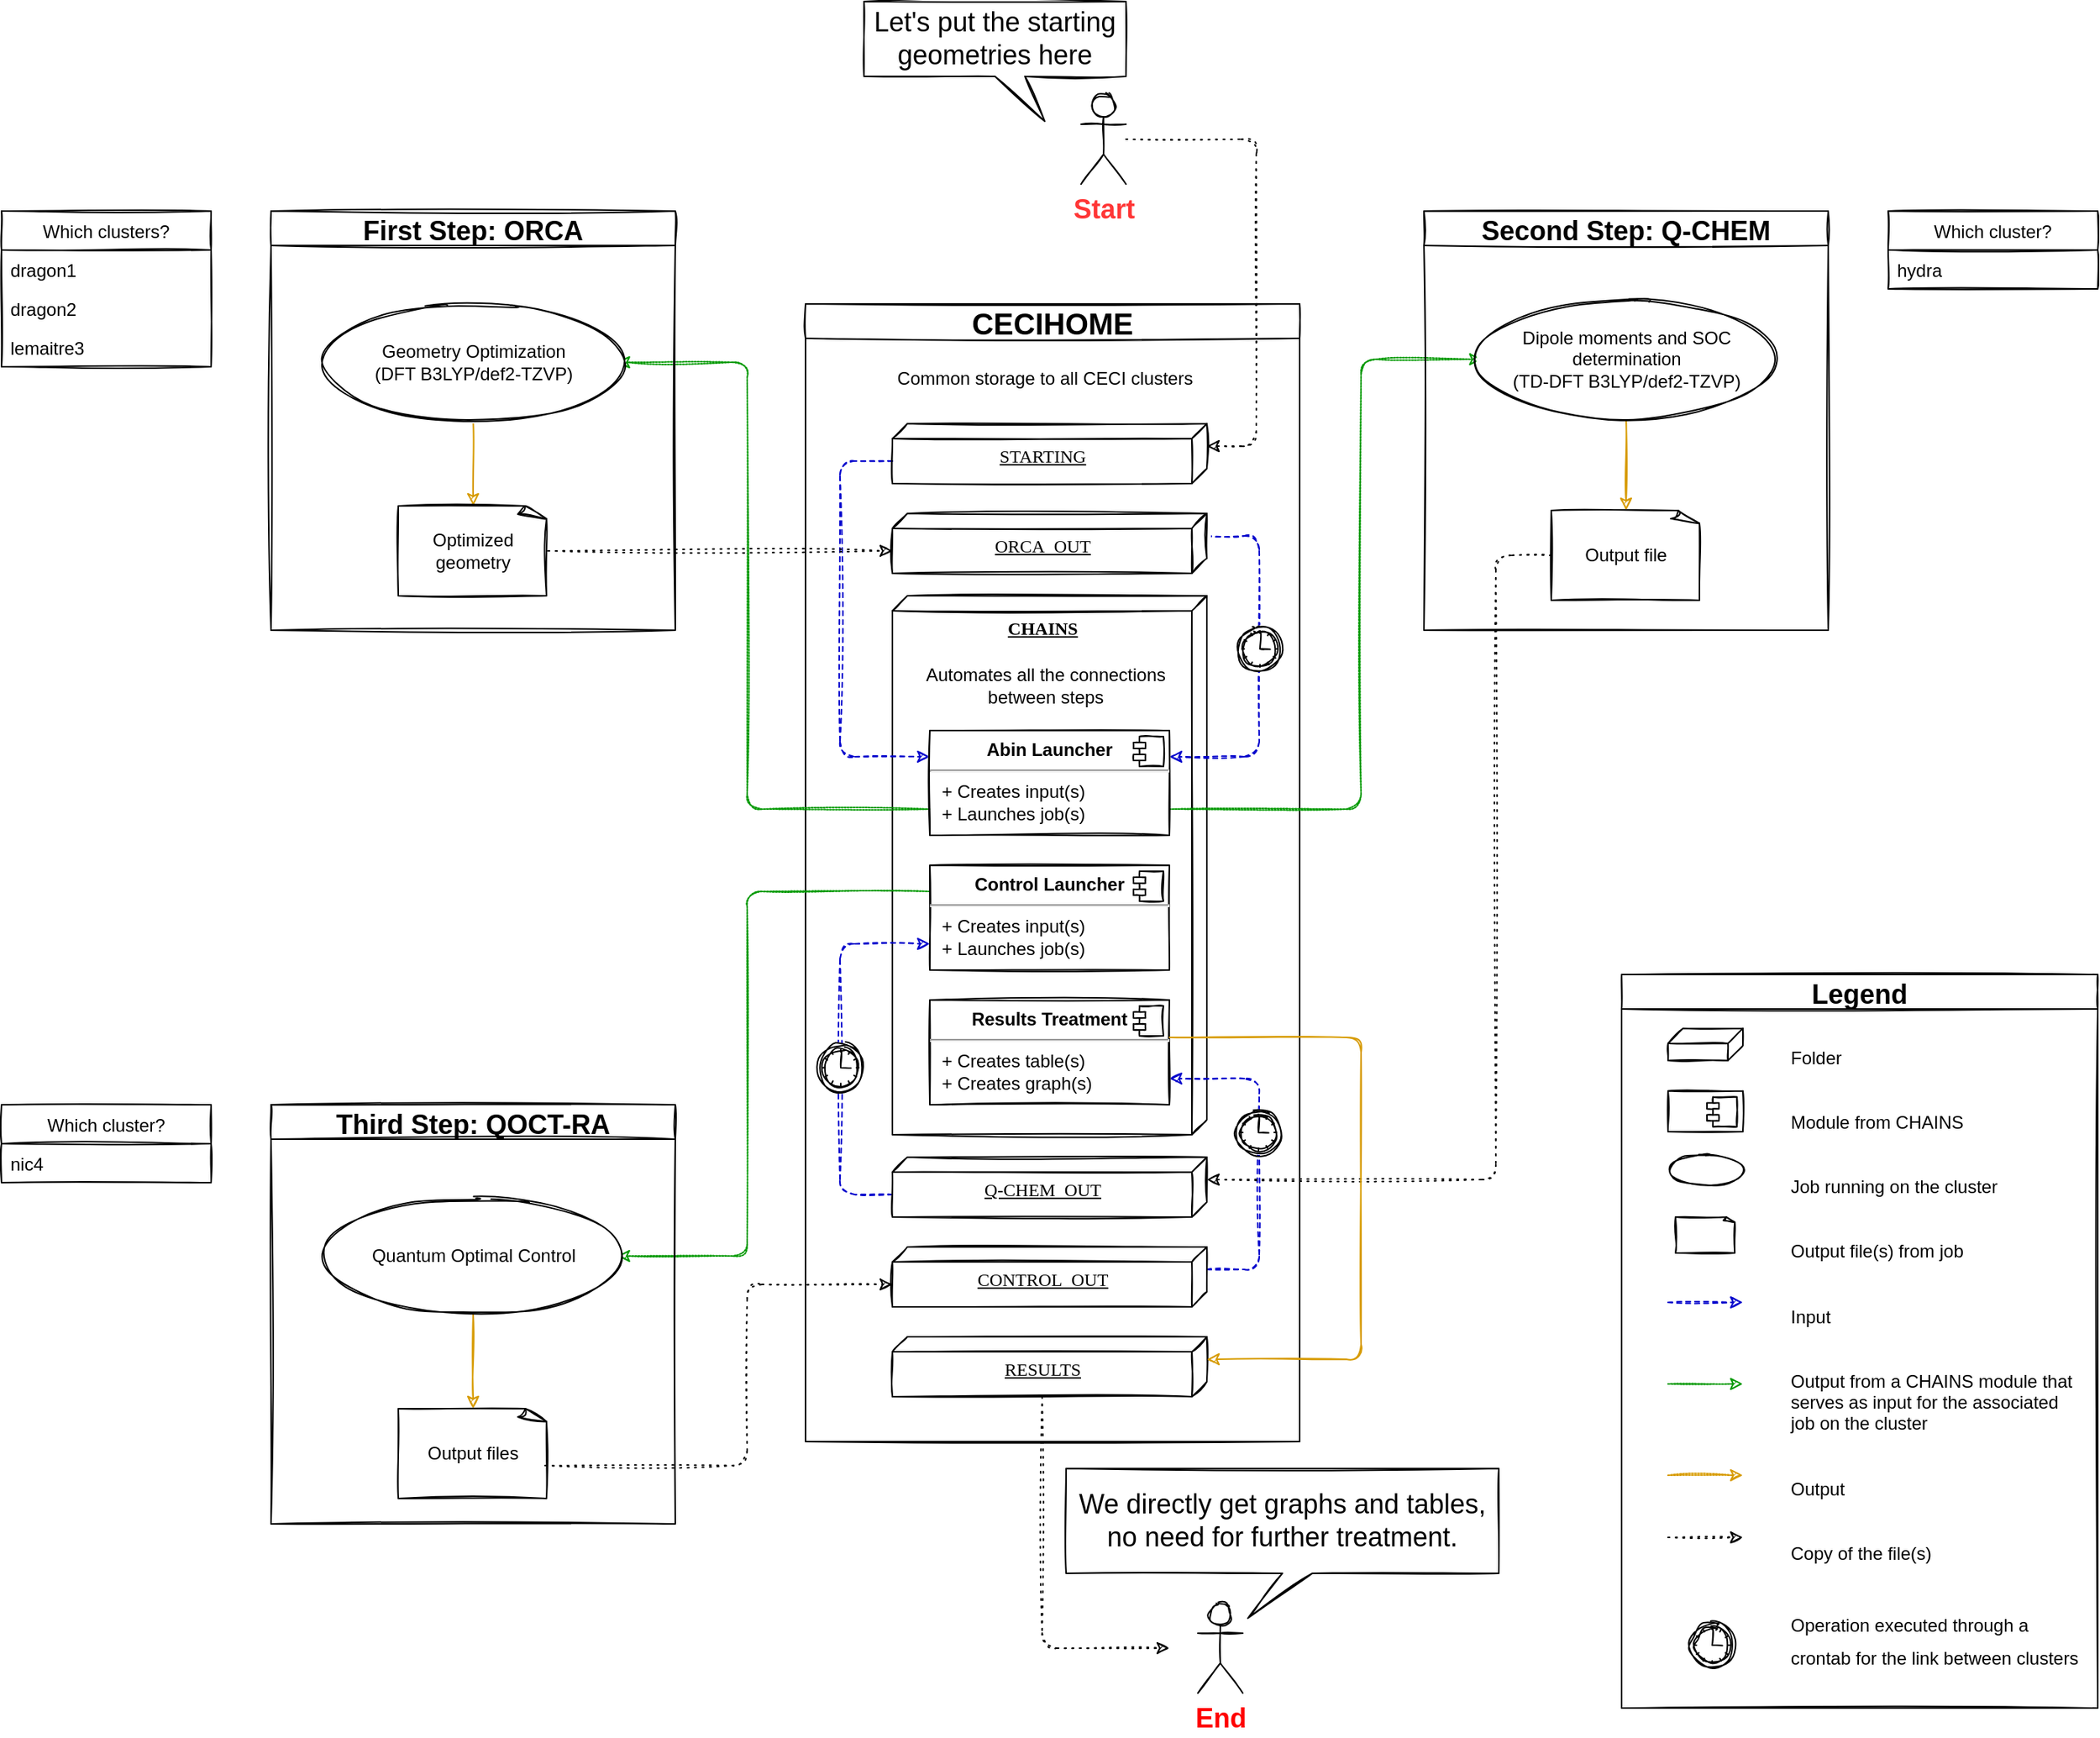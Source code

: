 <mxfile version="13.4.0" type="github">
  <diagram name="Page-1" id="5f0bae14-7c28-e335-631c-24af17079c00">
    <mxGraphModel dx="2062" dy="1275" grid="1" gridSize="10" guides="1" tooltips="1" connect="1" arrows="1" fold="1" page="1" pageScale="1" pageWidth="1500" pageHeight="1200" background="#ffffff" math="0" shadow="0">
      <root>
        <mxCell id="0" />
        <mxCell id="1" parent="0" />
        <mxCell id="rE8TUq6kTED-Fyb9pCzD-1" value="&lt;b&gt;CHAINS&lt;/b&gt;" style="verticalAlign=top;align=center;spacingTop=8;spacingLeft=2;spacingRight=12;shape=cube;size=10;direction=south;fontStyle=4;html=1;shadow=0;comic=0;labelBackgroundColor=none;strokeWidth=1;fontFamily=Verdana;fontSize=12;sketch=1;" parent="1" vertex="1">
          <mxGeometry x="637" y="417" width="210" height="360" as="geometry" />
        </mxCell>
        <mxCell id="rE8TUq6kTED-Fyb9pCzD-65" style="edgeStyle=orthogonalEdgeStyle;orthogonalLoop=1;jettySize=auto;html=1;exitX=0;exitY=0;exitDx=15;exitDy=0;exitPerimeter=0;entryX=1;entryY=0.25;entryDx=0;entryDy=0;fontSize=18;dashed=1;rounded=1;strokeColor=#0000CC;sketch=1;" parent="1" source="rE8TUq6kTED-Fyb9pCzD-4" target="rE8TUq6kTED-Fyb9pCzD-19" edge="1">
          <mxGeometry relative="1" as="geometry">
            <Array as="points">
              <mxPoint x="882" y="377" />
              <mxPoint x="882" y="525" />
            </Array>
          </mxGeometry>
        </mxCell>
        <mxCell id="rE8TUq6kTED-Fyb9pCzD-81" style="edgeStyle=orthogonalEdgeStyle;orthogonalLoop=1;jettySize=auto;html=1;exitX=0;exitY=0;exitDx=25;exitDy=210;exitPerimeter=0;entryX=0;entryY=0.75;entryDx=0;entryDy=0;fontSize=18;dashed=1;rounded=1;strokeColor=#0000CC;sketch=1;" parent="1" source="rE8TUq6kTED-Fyb9pCzD-5" target="rE8TUq6kTED-Fyb9pCzD-21" edge="1">
          <mxGeometry relative="1" as="geometry">
            <Array as="points">
              <mxPoint x="602" y="817" />
              <mxPoint x="602" y="650" />
            </Array>
          </mxGeometry>
        </mxCell>
        <mxCell id="rE8TUq6kTED-Fyb9pCzD-87" style="edgeStyle=orthogonalEdgeStyle;rounded=1;orthogonalLoop=1;jettySize=auto;html=1;exitX=0;exitY=0;exitDx=15;exitDy=0;exitPerimeter=0;entryX=1;entryY=0.75;entryDx=0;entryDy=0;fontSize=18;dashed=1;strokeColor=#0000CC;sketch=1;" parent="1" source="rE8TUq6kTED-Fyb9pCzD-6" target="rE8TUq6kTED-Fyb9pCzD-23" edge="1">
          <mxGeometry relative="1" as="geometry">
            <Array as="points">
              <mxPoint x="882" y="867" />
              <mxPoint x="882" y="740" />
            </Array>
          </mxGeometry>
        </mxCell>
        <mxCell id="LPeQ8OQHkjZ68hT7cEdK-16" value="CECIHOME" style="swimlane;fontSize=20;sketch=1;" vertex="1" parent="1">
          <mxGeometry x="579" y="222" width="330" height="760" as="geometry">
            <mxRectangle x="620" y="330" width="140" height="30" as="alternateBounds" />
          </mxGeometry>
        </mxCell>
        <mxCell id="rE8TUq6kTED-Fyb9pCzD-31" value="Common storage to all CECI clusters" style="text;html=1;strokeColor=none;fillColor=none;align=center;verticalAlign=middle;whiteSpace=wrap;sketch=1;" parent="LPeQ8OQHkjZ68hT7cEdK-16" vertex="1">
          <mxGeometry x="45" y="40" width="230" height="20" as="geometry" />
        </mxCell>
        <mxCell id="LPeQ8OQHkjZ68hT7cEdK-33" value="" style="shape=mxgraph.bpmn.shape;html=1;verticalLabelPosition=bottom;labelBackgroundColor=#ffffff;verticalAlign=top;align=center;perimeter=ellipsePerimeter;outlineConnect=0;outline=eventInt;symbol=timer;sketch=1;fillColor=#ffffff;fontSize=12;fontColor=#000000;" vertex="1" parent="LPeQ8OQHkjZ68hT7cEdK-16">
          <mxGeometry x="8" y="494.73" width="31" height="31" as="geometry" />
        </mxCell>
        <mxCell id="LPeQ8OQHkjZ68hT7cEdK-36" value="" style="shape=mxgraph.bpmn.shape;html=1;verticalLabelPosition=bottom;labelBackgroundColor=#ffffff;verticalAlign=top;align=center;perimeter=ellipsePerimeter;outlineConnect=0;outline=eventInt;symbol=timer;sketch=1;fillColor=#ffffff;fontSize=12;fontColor=#000000;" vertex="1" parent="LPeQ8OQHkjZ68hT7cEdK-16">
          <mxGeometry x="288" y="215" width="31" height="31" as="geometry" />
        </mxCell>
        <mxCell id="rE8TUq6kTED-Fyb9pCzD-62" style="edgeStyle=orthogonalEdgeStyle;rounded=1;orthogonalLoop=1;jettySize=auto;html=1;exitX=0;exitY=0;exitDx=25;exitDy=210;exitPerimeter=0;entryX=0;entryY=0.25;entryDx=0;entryDy=0;fontSize=18;dashed=1;strokeColor=#0000CC;sketch=1;" parent="1" source="rE8TUq6kTED-Fyb9pCzD-3" target="rE8TUq6kTED-Fyb9pCzD-19" edge="1">
          <mxGeometry relative="1" as="geometry">
            <Array as="points">
              <mxPoint x="602" y="327" />
              <mxPoint x="602" y="525" />
            </Array>
          </mxGeometry>
        </mxCell>
        <mxCell id="rE8TUq6kTED-Fyb9pCzD-3" value="STARTING" style="verticalAlign=top;align=center;spacingTop=8;spacingLeft=2;spacingRight=12;shape=cube;size=10;direction=south;fontStyle=4;html=1;shadow=0;comic=0;labelBackgroundColor=none;strokeWidth=1;fontFamily=Verdana;fontSize=12;sketch=1;" parent="1" vertex="1">
          <mxGeometry x="637" y="302" width="210" height="40" as="geometry" />
        </mxCell>
        <mxCell id="rE8TUq6kTED-Fyb9pCzD-4" value="ORCA_OUT" style="verticalAlign=top;align=center;spacingTop=8;spacingLeft=2;spacingRight=12;shape=cube;size=10;direction=south;fontStyle=4;html=1;shadow=0;comic=0;labelBackgroundColor=none;strokeWidth=1;fontFamily=Verdana;fontSize=12;sketch=1;" parent="1" vertex="1">
          <mxGeometry x="637" y="362" width="210" height="40" as="geometry" />
        </mxCell>
        <mxCell id="rE8TUq6kTED-Fyb9pCzD-5" value="Q-CHEM_OUT" style="verticalAlign=top;align=center;spacingTop=8;spacingLeft=2;spacingRight=12;shape=cube;size=10;direction=south;fontStyle=4;html=1;shadow=0;comic=0;labelBackgroundColor=none;strokeWidth=1;fontFamily=Verdana;fontSize=12;sketch=1;" parent="1" vertex="1">
          <mxGeometry x="637" y="792" width="210" height="40" as="geometry" />
        </mxCell>
        <mxCell id="rE8TUq6kTED-Fyb9pCzD-6" value="CONTROL_OUT" style="verticalAlign=top;align=center;spacingTop=8;spacingLeft=2;spacingRight=12;shape=cube;size=10;direction=south;fontStyle=4;html=1;shadow=0;comic=0;labelBackgroundColor=none;strokeWidth=1;fontFamily=Verdana;fontSize=12;sketch=1;" parent="1" vertex="1">
          <mxGeometry x="637" y="852" width="210" height="40" as="geometry" />
        </mxCell>
        <mxCell id="rE8TUq6kTED-Fyb9pCzD-130" style="edgeStyle=orthogonalEdgeStyle;rounded=1;orthogonalLoop=1;jettySize=auto;html=1;exitX=0;exitY=0;exitDx=40;exitDy=110;exitPerimeter=0;dashed=1;dashPattern=1 4;strokeColor=#000000;fontSize=18;sketch=1;" parent="1" source="rE8TUq6kTED-Fyb9pCzD-7" edge="1">
          <mxGeometry relative="1" as="geometry">
            <mxPoint x="822" y="1120" as="targetPoint" />
            <Array as="points">
              <mxPoint x="737" y="1120" />
            </Array>
          </mxGeometry>
        </mxCell>
        <mxCell id="rE8TUq6kTED-Fyb9pCzD-7" value="RESULTS" style="verticalAlign=top;align=center;spacingTop=8;spacingLeft=2;spacingRight=12;shape=cube;size=10;direction=south;fontStyle=4;html=1;shadow=0;comic=0;labelBackgroundColor=none;strokeWidth=1;fontFamily=Verdana;fontSize=12;sketch=1;" parent="1" vertex="1">
          <mxGeometry x="637" y="912" width="210" height="40" as="geometry" />
        </mxCell>
        <mxCell id="rE8TUq6kTED-Fyb9pCzD-63" style="edgeStyle=orthogonalEdgeStyle;rounded=1;orthogonalLoop=1;jettySize=auto;html=1;exitX=0;exitY=0.75;exitDx=0;exitDy=0;entryX=1;entryY=0.5;entryDx=0;entryDy=0;fontSize=18;dashed=1;dashPattern=1 1;fillColor=#d5e8d4;strokeColor=#009900;sketch=1;" parent="1" source="rE8TUq6kTED-Fyb9pCzD-19" target="rE8TUq6kTED-Fyb9pCzD-43" edge="1">
          <mxGeometry relative="1" as="geometry">
            <Array as="points">
              <mxPoint x="540" y="560" />
              <mxPoint x="540" y="261" />
            </Array>
          </mxGeometry>
        </mxCell>
        <mxCell id="rE8TUq6kTED-Fyb9pCzD-66" style="edgeStyle=orthogonalEdgeStyle;rounded=1;orthogonalLoop=1;jettySize=auto;html=1;exitX=1;exitY=0.75;exitDx=0;exitDy=0;entryX=0;entryY=0.5;entryDx=0;entryDy=0;fontSize=18;dashed=1;dashPattern=1 1;fillColor=#d5e8d4;strokeColor=#009900;sketch=1;" parent="1" source="rE8TUq6kTED-Fyb9pCzD-19" target="rE8TUq6kTED-Fyb9pCzD-89" edge="1">
          <mxGeometry relative="1" as="geometry">
            <Array as="points">
              <mxPoint x="950" y="560" />
              <mxPoint x="950" y="259" />
            </Array>
          </mxGeometry>
        </mxCell>
        <mxCell id="rE8TUq6kTED-Fyb9pCzD-19" value="&lt;p style=&quot;margin: 0px ; margin-top: 6px ; text-align: center&quot;&gt;&lt;b&gt;Abin Launcher&lt;br&gt;&lt;/b&gt;&lt;/p&gt;&lt;hr&gt;&lt;p style=&quot;margin: 0px ; margin-left: 8px&quot;&gt;+ Creates input(s)&lt;br&gt;+ Launches job(s)&lt;br&gt;&lt;/p&gt;" style="align=left;overflow=fill;html=1;dropTarget=0;sketch=1;" parent="1" vertex="1">
          <mxGeometry x="662" y="507" width="160" height="70" as="geometry" />
        </mxCell>
        <mxCell id="rE8TUq6kTED-Fyb9pCzD-20" value="" style="shape=component;jettyWidth=8;jettyHeight=4;sketch=1;" parent="rE8TUq6kTED-Fyb9pCzD-19" vertex="1">
          <mxGeometry x="1" width="20" height="20" relative="1" as="geometry">
            <mxPoint x="-24" y="4" as="offset" />
          </mxGeometry>
        </mxCell>
        <mxCell id="rE8TUq6kTED-Fyb9pCzD-77" style="edgeStyle=orthogonalEdgeStyle;rounded=1;orthogonalLoop=1;jettySize=auto;html=1;exitX=0;exitY=0.25;exitDx=0;exitDy=0;entryX=1;entryY=0.5;entryDx=0;entryDy=0;fontSize=18;dashed=1;dashPattern=1 1;fillColor=#d5e8d4;strokeColor=#009900;sketch=1;" parent="1" source="rE8TUq6kTED-Fyb9pCzD-21" target="rE8TUq6kTED-Fyb9pCzD-71" edge="1">
          <mxGeometry relative="1" as="geometry">
            <Array as="points">
              <mxPoint x="540" y="615" />
              <mxPoint x="540" y="858" />
            </Array>
          </mxGeometry>
        </mxCell>
        <mxCell id="rE8TUq6kTED-Fyb9pCzD-21" value="&lt;p style=&quot;margin: 0px ; margin-top: 6px ; text-align: center&quot;&gt;&lt;b&gt;Control Launcher&lt;br&gt;&lt;/b&gt;&lt;/p&gt;&lt;hr&gt;&lt;p style=&quot;margin: 0px ; margin-left: 8px&quot;&gt;+ Creates input(s)&lt;br&gt;+ Launches job(s)&lt;br&gt;&lt;/p&gt;" style="align=left;overflow=fill;html=1;dropTarget=0;sketch=1;" parent="1" vertex="1">
          <mxGeometry x="662" y="597" width="160" height="70" as="geometry" />
        </mxCell>
        <mxCell id="rE8TUq6kTED-Fyb9pCzD-22" value="" style="shape=component;jettyWidth=8;jettyHeight=4;sketch=1;" parent="rE8TUq6kTED-Fyb9pCzD-21" vertex="1">
          <mxGeometry x="1" width="20" height="20" relative="1" as="geometry">
            <mxPoint x="-24" y="4" as="offset" />
          </mxGeometry>
        </mxCell>
        <mxCell id="rE8TUq6kTED-Fyb9pCzD-23" value="&lt;p style=&quot;margin: 0px ; margin-top: 6px ; text-align: center&quot;&gt;&lt;b&gt;Results Treatment&lt;br&gt;&lt;/b&gt;&lt;/p&gt;&lt;hr&gt;&lt;p style=&quot;margin: 0px ; margin-left: 8px&quot;&gt;+ Creates table(s)&lt;br&gt;+ Creates graph(s)&lt;br&gt;&lt;/p&gt;" style="align=left;overflow=fill;html=1;dropTarget=0;sketch=1;" parent="1" vertex="1">
          <mxGeometry x="662" y="687" width="160" height="70" as="geometry" />
        </mxCell>
        <mxCell id="rE8TUq6kTED-Fyb9pCzD-24" value="" style="shape=component;jettyWidth=8;jettyHeight=4;sketch=1;" parent="rE8TUq6kTED-Fyb9pCzD-23" vertex="1">
          <mxGeometry x="1" width="20" height="20" relative="1" as="geometry">
            <mxPoint x="-24" y="4" as="offset" />
          </mxGeometry>
        </mxCell>
        <mxCell id="rE8TUq6kTED-Fyb9pCzD-32" value="Automates all the connections between steps" style="text;html=1;strokeColor=none;fillColor=none;align=center;verticalAlign=middle;whiteSpace=wrap;sketch=1;" parent="1" vertex="1">
          <mxGeometry x="657" y="457" width="165" height="40" as="geometry" />
        </mxCell>
        <mxCell id="rE8TUq6kTED-Fyb9pCzD-48" value="First Step: ORCA" style="swimlane;fontSize=18;sketch=1;" parent="1" vertex="1">
          <mxGeometry x="222" y="160" width="270" height="280" as="geometry" />
        </mxCell>
        <mxCell id="rE8TUq6kTED-Fyb9pCzD-53" style="edgeStyle=orthogonalEdgeStyle;rounded=0;orthogonalLoop=1;jettySize=auto;html=1;exitX=0.5;exitY=1;exitDx=0;exitDy=0;fontSize=18;fillColor=#ffe6cc;strokeColor=#d79b00;sketch=1;entryX=0.5;entryY=0;entryDx=0;entryDy=0;entryPerimeter=0;" parent="rE8TUq6kTED-Fyb9pCzD-48" source="rE8TUq6kTED-Fyb9pCzD-43" target="LPeQ8OQHkjZ68hT7cEdK-23" edge="1">
          <mxGeometry relative="1" as="geometry">
            <mxPoint x="108" y="180" as="targetPoint" />
          </mxGeometry>
        </mxCell>
        <mxCell id="rE8TUq6kTED-Fyb9pCzD-43" value="Geometry Optimization&lt;br&gt;(DFT B3LYP/def2-TZVP)" style="ellipse;whiteSpace=wrap;html=1;align=center;newEdgeStyle={&quot;edgeStyle&quot;:&quot;entityRelationEdgeStyle&quot;,&quot;startArrow&quot;:&quot;none&quot;,&quot;endArrow&quot;:&quot;none&quot;,&quot;segment&quot;:10,&quot;curved&quot;:1};treeFolding=1;treeMoving=1;sketch=1;" parent="rE8TUq6kTED-Fyb9pCzD-48" vertex="1">
          <mxGeometry x="38.75" y="62" width="192.5" height="78" as="geometry" />
        </mxCell>
        <mxCell id="LPeQ8OQHkjZ68hT7cEdK-23" value="Optimized geometry" style="whiteSpace=wrap;html=1;shape=mxgraph.basic.document;sketch=1;fontSize=12;fontColor=#000000;align=center;" vertex="1" parent="rE8TUq6kTED-Fyb9pCzD-48">
          <mxGeometry x="85" y="197" width="100" height="60" as="geometry" />
        </mxCell>
        <mxCell id="rE8TUq6kTED-Fyb9pCzD-64" style="edgeStyle=orthogonalEdgeStyle;rounded=1;orthogonalLoop=1;jettySize=auto;html=1;exitX=1;exitY=0.5;exitDx=0;exitDy=0;fontSize=18;dashed=1;dashPattern=1 4;sketch=1;exitPerimeter=0;entryX=0;entryY=0;entryDx=25;entryDy=210;entryPerimeter=0;" parent="1" source="LPeQ8OQHkjZ68hT7cEdK-23" target="rE8TUq6kTED-Fyb9pCzD-4" edge="1">
          <mxGeometry relative="1" as="geometry">
            <mxPoint x="357" y="410" as="sourcePoint" />
            <mxPoint x="480" y="387" as="targetPoint" />
          </mxGeometry>
        </mxCell>
        <mxCell id="rE8TUq6kTED-Fyb9pCzD-67" style="edgeStyle=orthogonalEdgeStyle;rounded=1;orthogonalLoop=1;jettySize=auto;html=1;entryX=0;entryY=0;entryDx=15;entryDy=0;entryPerimeter=0;fontSize=18;dashed=1;dashPattern=1 4;sketch=1;exitX=0;exitY=0.5;exitDx=0;exitDy=0;exitPerimeter=0;" parent="1" source="LPeQ8OQHkjZ68hT7cEdK-24" target="rE8TUq6kTED-Fyb9pCzD-5" edge="1">
          <mxGeometry relative="1" as="geometry">
            <Array as="points">
              <mxPoint x="1040" y="390" />
              <mxPoint x="1040" y="807" />
            </Array>
            <mxPoint x="1050" y="390" as="sourcePoint" />
          </mxGeometry>
        </mxCell>
        <mxCell id="rE8TUq6kTED-Fyb9pCzD-69" value="Third Step: QOCT-RA" style="swimlane;fontSize=18;sketch=1;" parent="1" vertex="1">
          <mxGeometry x="222" y="757" width="270" height="280" as="geometry" />
        </mxCell>
        <mxCell id="rE8TUq6kTED-Fyb9pCzD-70" style="edgeStyle=orthogonalEdgeStyle;rounded=0;orthogonalLoop=1;jettySize=auto;html=1;exitX=0.5;exitY=1;exitDx=0;exitDy=0;fontSize=18;fillColor=#ffe6cc;strokeColor=#d79b00;sketch=1;entryX=0.5;entryY=0;entryDx=0;entryDy=0;entryPerimeter=0;" parent="rE8TUq6kTED-Fyb9pCzD-69" source="rE8TUq6kTED-Fyb9pCzD-71" target="LPeQ8OQHkjZ68hT7cEdK-25" edge="1">
          <mxGeometry relative="1" as="geometry">
            <mxPoint x="98" y="183" as="targetPoint" />
          </mxGeometry>
        </mxCell>
        <mxCell id="rE8TUq6kTED-Fyb9pCzD-71" value="Quantum Optimal Control" style="ellipse;whiteSpace=wrap;html=1;align=center;newEdgeStyle={&quot;edgeStyle&quot;:&quot;entityRelationEdgeStyle&quot;,&quot;startArrow&quot;:&quot;none&quot;,&quot;endArrow&quot;:&quot;none&quot;,&quot;segment&quot;:10,&quot;curved&quot;:1};treeFolding=1;treeMoving=1;sketch=1;" parent="rE8TUq6kTED-Fyb9pCzD-69" vertex="1">
          <mxGeometry x="38.75" y="62" width="192.5" height="78" as="geometry" />
        </mxCell>
        <mxCell id="LPeQ8OQHkjZ68hT7cEdK-25" value="Output files" style="whiteSpace=wrap;html=1;shape=mxgraph.basic.document;sketch=1;fontSize=12;fontColor=#000000;align=center;" vertex="1" parent="rE8TUq6kTED-Fyb9pCzD-69">
          <mxGeometry x="85" y="203" width="100" height="60" as="geometry" />
        </mxCell>
        <mxCell id="rE8TUq6kTED-Fyb9pCzD-78" style="edgeStyle=orthogonalEdgeStyle;rounded=1;orthogonalLoop=1;jettySize=auto;html=1;entryX=0;entryY=0;entryDx=25;entryDy=210;entryPerimeter=0;fontSize=18;dashed=1;dashPattern=1 4;sketch=1;exitX=0.98;exitY=0.633;exitDx=0;exitDy=0;exitPerimeter=0;" parent="1" source="LPeQ8OQHkjZ68hT7cEdK-25" target="rE8TUq6kTED-Fyb9pCzD-6" edge="1">
          <mxGeometry relative="1" as="geometry">
            <mxPoint x="450" y="997" as="sourcePoint" />
            <Array as="points">
              <mxPoint x="540" y="998" />
              <mxPoint x="540" y="877" />
            </Array>
          </mxGeometry>
        </mxCell>
        <mxCell id="rE8TUq6kTED-Fyb9pCzD-91" value="Second Step: Q-CHEM" style="swimlane;fontSize=18;sketch=1;" parent="1" vertex="1">
          <mxGeometry x="992" y="160" width="270" height="280" as="geometry">
            <mxRectangle x="1030" y="160" width="230" height="30" as="alternateBounds" />
          </mxGeometry>
        </mxCell>
        <mxCell id="rE8TUq6kTED-Fyb9pCzD-92" style="edgeStyle=orthogonalEdgeStyle;rounded=0;orthogonalLoop=1;jettySize=auto;html=1;exitX=0.5;exitY=1;exitDx=0;exitDy=0;entryX=0.5;entryY=0;entryDx=0;entryDy=0;fontSize=18;fillColor=#ffe6cc;strokeColor=#d79b00;sketch=1;entryPerimeter=0;" parent="rE8TUq6kTED-Fyb9pCzD-91" source="rE8TUq6kTED-Fyb9pCzD-89" target="LPeQ8OQHkjZ68hT7cEdK-24" edge="1">
          <mxGeometry relative="1" as="geometry">
            <mxPoint x="135" y="140" as="sourcePoint" />
            <mxPoint x="135" y="200" as="targetPoint" />
          </mxGeometry>
        </mxCell>
        <mxCell id="rE8TUq6kTED-Fyb9pCzD-89" value="Dipole moments and SOC determination&lt;br&gt;&lt;div&gt;(TD-DFT B3LYP/def2-TZVP)&lt;/div&gt;" style="ellipse;whiteSpace=wrap;html=1;align=center;newEdgeStyle={&quot;edgeStyle&quot;:&quot;entityRelationEdgeStyle&quot;,&quot;startArrow&quot;:&quot;none&quot;,&quot;endArrow&quot;:&quot;none&quot;,&quot;segment&quot;:10,&quot;curved&quot;:1};treeFolding=1;treeMoving=1;sketch=1;" parent="rE8TUq6kTED-Fyb9pCzD-91" vertex="1">
          <mxGeometry x="38.75" y="60" width="192.5" height="78" as="geometry" />
        </mxCell>
        <mxCell id="LPeQ8OQHkjZ68hT7cEdK-24" value="Output file" style="whiteSpace=wrap;html=1;shape=mxgraph.basic.document;sketch=1;fontSize=12;fontColor=#000000;align=center;" vertex="1" parent="rE8TUq6kTED-Fyb9pCzD-91">
          <mxGeometry x="85" y="200" width="100" height="60" as="geometry" />
        </mxCell>
        <mxCell id="rE8TUq6kTED-Fyb9pCzD-97" value="&lt;div style=&quot;font-size: 12px&quot;&gt;&lt;font style=&quot;font-size: 12px&quot;&gt;Folder&lt;/font&gt;&lt;/div&gt;&lt;div style=&quot;font-size: 12px&quot;&gt;&lt;br&gt;&lt;/div&gt;&lt;div style=&quot;font-size: 12px&quot;&gt;&lt;font style=&quot;font-size: 12px&quot;&gt;&lt;br&gt;&lt;/font&gt;&lt;/div&gt;&lt;div style=&quot;font-size: 12px&quot;&gt;&lt;font style=&quot;font-size: 12px&quot;&gt;Module from CHAINS&lt;br&gt;&lt;/font&gt;&lt;/div&gt;&lt;div style=&quot;font-size: 12px&quot;&gt;&lt;font style=&quot;font-size: 12px&quot;&gt;&lt;br&gt;&lt;/font&gt;&lt;/div&gt;&lt;div style=&quot;font-size: 12px&quot;&gt;&lt;font style=&quot;font-size: 12px&quot;&gt;&lt;br&gt;&lt;/font&gt;&lt;/div&gt;&lt;div style=&quot;font-size: 12px&quot;&gt;&lt;font style=&quot;font-size: 12px&quot;&gt;Job running on the cluster&lt;/font&gt;&lt;/div&gt;&lt;div style=&quot;font-size: 12px&quot;&gt;&lt;font style=&quot;font-size: 12px&quot;&gt;&lt;br&gt;&lt;/font&gt;&lt;/div&gt;&lt;div style=&quot;font-size: 12px&quot;&gt;&lt;font style=&quot;font-size: 12px&quot;&gt;&lt;br&gt;&lt;/font&gt;&lt;/div&gt;&lt;div style=&quot;font-size: 12px&quot;&gt;&lt;font style=&quot;font-size: 12px&quot;&gt;Output file(s) from job&lt;/font&gt;&lt;/div&gt;&lt;div style=&quot;font-size: 12px&quot;&gt;&lt;font style=&quot;font-size: 12px&quot;&gt;&lt;br&gt;&lt;/font&gt;&lt;/div&gt;&lt;div style=&quot;font-size: 12px&quot;&gt;&lt;font style=&quot;font-size: 12px&quot;&gt;&lt;br&gt;&lt;/font&gt;&lt;/div&gt;&lt;div style=&quot;font-size: 12px&quot;&gt;&lt;font style=&quot;font-size: 12px&quot;&gt;Input&lt;/font&gt;&lt;/div&gt;&lt;div style=&quot;font-size: 12px&quot;&gt;&lt;font style=&quot;font-size: 12px&quot;&gt;&lt;br&gt;&lt;/font&gt;&lt;/div&gt;&lt;div style=&quot;font-size: 12px&quot;&gt;&lt;font style=&quot;font-size: 12px&quot;&gt;&lt;br&gt;&lt;/font&gt;&lt;/div&gt;&lt;div style=&quot;font-size: 12px&quot;&gt;&lt;font style=&quot;font-size: 12px&quot;&gt;Output from a CHAINS module that serves as input for the associated job on the cluster&lt;br&gt;&lt;/font&gt;&lt;/div&gt;&lt;div style=&quot;font-size: 12px&quot;&gt;&lt;font style=&quot;font-size: 12px&quot;&gt;&lt;br&gt;&lt;/font&gt;&lt;/div&gt;&lt;div style=&quot;font-size: 12px&quot;&gt;&lt;font style=&quot;font-size: 12px&quot;&gt;&lt;br&gt;&lt;/font&gt;&lt;/div&gt;&lt;div style=&quot;font-size: 12px&quot;&gt;&lt;font style=&quot;font-size: 12px&quot;&gt;Output&lt;br&gt;&lt;/font&gt;&lt;/div&gt;&lt;div style=&quot;font-size: 12px&quot;&gt;&lt;font style=&quot;font-size: 12px&quot;&gt;&lt;br&gt;&lt;/font&gt;&lt;/div&gt;&lt;div style=&quot;font-size: 12px&quot;&gt;&lt;font style=&quot;font-size: 12px&quot;&gt;&lt;br&gt;&lt;/font&gt;&lt;/div&gt;&lt;div style=&quot;font-size: 12px&quot;&gt;&lt;font style=&quot;font-size: 12px&quot;&gt;&lt;font style=&quot;font-size: 12px&quot;&gt;Copy of the file(s)&lt;/font&gt;&lt;/font&gt;&lt;/div&gt;&lt;div style=&quot;font-size: 12px&quot;&gt;&lt;br&gt;&lt;/div&gt;&lt;div style=&quot;font-size: 12px&quot;&gt;&lt;br&gt;&lt;/div&gt;&lt;div&gt;&lt;font style=&quot;font-size: 12px&quot;&gt;Operation executed through a crontab for the link between clusters&lt;/font&gt;&lt;br&gt;&lt;/div&gt;" style="text;html=1;strokeColor=none;fillColor=none;align=left;verticalAlign=middle;whiteSpace=wrap;fontSize=18;sketch=1;" parent="1" vertex="1">
          <mxGeometry x="1235" y="703" width="197" height="447" as="geometry" />
        </mxCell>
        <mxCell id="rE8TUq6kTED-Fyb9pCzD-99" value="" style="verticalAlign=top;align=left;spacingTop=8;spacingLeft=2;spacingRight=12;shape=cube;size=10;direction=south;fontStyle=4;html=1;fontSize=18;aspect=fixed;sketch=1;" parent="1" vertex="1">
          <mxGeometry x="1155" y="706" width="50" height="21.43" as="geometry" />
        </mxCell>
        <mxCell id="rE8TUq6kTED-Fyb9pCzD-100" value="&lt;p style=&quot;margin: 0px ; margin-top: 6px ; text-align: center&quot;&gt;&lt;br&gt;&lt;/p&gt;&lt;hr&gt;&lt;p style=&quot;margin: 0px ; margin-left: 8px&quot;&gt;&lt;br&gt;&lt;/p&gt;" style="align=left;overflow=fill;html=1;dropTarget=0;fontSize=18;aspect=fixed;sketch=1;" parent="1" vertex="1">
          <mxGeometry x="1155" y="747.73" width="50" height="27.27" as="geometry" />
        </mxCell>
        <mxCell id="rE8TUq6kTED-Fyb9pCzD-101" value="" style="shape=component;jettyWidth=8;jettyHeight=4;sketch=1;" parent="rE8TUq6kTED-Fyb9pCzD-100" vertex="1">
          <mxGeometry x="1" width="20" height="20" relative="1" as="geometry">
            <mxPoint x="-24" y="4" as="offset" />
          </mxGeometry>
        </mxCell>
        <mxCell id="rE8TUq6kTED-Fyb9pCzD-103" value="" style="ellipse;whiteSpace=wrap;html=1;align=center;newEdgeStyle={&quot;edgeStyle&quot;:&quot;entityRelationEdgeStyle&quot;,&quot;startArrow&quot;:&quot;none&quot;,&quot;endArrow&quot;:&quot;none&quot;,&quot;segment&quot;:10,&quot;curved&quot;:1};treeFolding=1;treeMoving=1;fontSize=18;aspect=fixed;sketch=1;" parent="1" vertex="1">
          <mxGeometry x="1155" y="791" width="50" height="20" as="geometry" />
        </mxCell>
        <mxCell id="rE8TUq6kTED-Fyb9pCzD-105" value="" style="endArrow=classic;html=1;dashed=1;fontSize=18;strokeColor=#0000CC;sketch=1;" parent="1" edge="1">
          <mxGeometry width="50" height="50" relative="1" as="geometry">
            <mxPoint x="1155" y="889" as="sourcePoint" />
            <mxPoint x="1205" y="889" as="targetPoint" />
          </mxGeometry>
        </mxCell>
        <mxCell id="rE8TUq6kTED-Fyb9pCzD-106" value="" style="endArrow=classic;html=1;dashed=1;dashPattern=1 1;strokeColor=#009900;fontSize=18;sketch=1;" parent="1" edge="1">
          <mxGeometry width="50" height="50" relative="1" as="geometry">
            <mxPoint x="1155" y="943.5" as="sourcePoint" />
            <mxPoint x="1205" y="943.5" as="targetPoint" />
          </mxGeometry>
        </mxCell>
        <mxCell id="rE8TUq6kTED-Fyb9pCzD-108" value="" style="endArrow=classic;html=1;dashed=1;dashPattern=1 1;strokeColor=#d79b00;fontSize=18;fillColor=#ffe6cc;sketch=1;" parent="1" edge="1">
          <mxGeometry width="50" height="50" relative="1" as="geometry">
            <mxPoint x="1155" y="1004.5" as="sourcePoint" />
            <mxPoint x="1205" y="1004.5" as="targetPoint" />
          </mxGeometry>
        </mxCell>
        <mxCell id="rE8TUq6kTED-Fyb9pCzD-109" value="" style="endArrow=classic;html=1;dashed=1;dashPattern=1 4;fontSize=18;sketch=1;" parent="1" edge="1">
          <mxGeometry width="50" height="50" relative="1" as="geometry">
            <mxPoint x="1155" y="1046" as="sourcePoint" />
            <mxPoint x="1205" y="1046" as="targetPoint" />
          </mxGeometry>
        </mxCell>
        <mxCell id="rE8TUq6kTED-Fyb9pCzD-119" value="&lt;font color=&quot;#FF3636&quot;&gt;&lt;b&gt;Start&lt;/b&gt;&lt;/font&gt;" style="shape=umlActor;verticalLabelPosition=bottom;verticalAlign=top;html=1;outlineConnect=0;fontSize=18;align=center;sketch=1;" parent="1" vertex="1">
          <mxGeometry x="763" y="82" width="30" height="60" as="geometry" />
        </mxCell>
        <mxCell id="rE8TUq6kTED-Fyb9pCzD-127" value="&lt;div align=&quot;center&quot;&gt;Let&#39;s put the starting geometries here&lt;/div&gt;" style="shape=callout;whiteSpace=wrap;html=1;perimeter=calloutPerimeter;fontSize=18;align=center;position2=0.69;sketch=1;" parent="1" vertex="1">
          <mxGeometry x="618" y="20" width="175" height="80" as="geometry" />
        </mxCell>
        <mxCell id="rE8TUq6kTED-Fyb9pCzD-128" value="&lt;font color=&quot;#FF0000&quot;&gt;&lt;b&gt;End&lt;/b&gt;&lt;/font&gt;" style="shape=umlActor;verticalLabelPosition=bottom;verticalAlign=top;html=1;outlineConnect=0;fontSize=18;align=center;sketch=1;" parent="1" vertex="1">
          <mxGeometry x="841" y="1090" width="30" height="60" as="geometry" />
        </mxCell>
        <mxCell id="rE8TUq6kTED-Fyb9pCzD-129" value="We directly get graphs and tables, no need for further treatment." style="shape=callout;whiteSpace=wrap;html=1;perimeter=calloutPerimeter;fontSize=18;align=center;position2=0.42;sketch=1;" parent="1" vertex="1">
          <mxGeometry x="753" y="1000" width="289" height="100" as="geometry" />
        </mxCell>
        <mxCell id="rE8TUq6kTED-Fyb9pCzD-131" value="Legend" style="swimlane;fontSize=18;align=center;sketch=1;" parent="1" vertex="1">
          <mxGeometry x="1124" y="670" width="318" height="490" as="geometry">
            <mxRectangle x="1080" y="510" width="100" height="30" as="alternateBounds" />
          </mxGeometry>
        </mxCell>
        <mxCell id="LPeQ8OQHkjZ68hT7cEdK-26" value="" style="whiteSpace=wrap;html=1;shape=mxgraph.basic.document;sketch=1;fontSize=12;fontColor=#000000;align=center;" vertex="1" parent="rE8TUq6kTED-Fyb9pCzD-131">
          <mxGeometry x="36" y="162" width="40" height="24" as="geometry" />
        </mxCell>
        <mxCell id="LPeQ8OQHkjZ68hT7cEdK-39" value="" style="shape=mxgraph.bpmn.shape;html=1;verticalLabelPosition=bottom;labelBackgroundColor=#ffffff;verticalAlign=top;align=center;perimeter=ellipsePerimeter;outlineConnect=0;outline=eventInt;symbol=timer;sketch=1;fillColor=#ffffff;fontSize=12;fontColor=#000000;" vertex="1" parent="rE8TUq6kTED-Fyb9pCzD-131">
          <mxGeometry x="45" y="432.5" width="31" height="31" as="geometry" />
        </mxCell>
        <mxCell id="rE8TUq6kTED-Fyb9pCzD-44" value="Which clusters?" style="swimlane;fontStyle=0;childLayout=stackLayout;horizontal=1;startSize=26;fillColor=none;horizontalStack=0;resizeParent=1;resizeParentMax=0;resizeLast=0;collapsible=1;marginBottom=0;sketch=1;" parent="1" vertex="1">
          <mxGeometry x="42" y="160" width="140" height="104" as="geometry" />
        </mxCell>
        <mxCell id="rE8TUq6kTED-Fyb9pCzD-45" value="dragon1" style="text;strokeColor=none;fillColor=none;align=left;verticalAlign=top;spacingLeft=4;spacingRight=4;overflow=hidden;rotatable=0;points=[[0,0.5],[1,0.5]];portConstraint=eastwest;sketch=1;" parent="rE8TUq6kTED-Fyb9pCzD-44" vertex="1">
          <mxGeometry y="26" width="140" height="26" as="geometry" />
        </mxCell>
        <mxCell id="rE8TUq6kTED-Fyb9pCzD-46" value="dragon2" style="text;strokeColor=none;fillColor=none;align=left;verticalAlign=top;spacingLeft=4;spacingRight=4;overflow=hidden;rotatable=0;points=[[0,0.5],[1,0.5]];portConstraint=eastwest;sketch=1;" parent="rE8TUq6kTED-Fyb9pCzD-44" vertex="1">
          <mxGeometry y="52" width="140" height="26" as="geometry" />
        </mxCell>
        <mxCell id="rE8TUq6kTED-Fyb9pCzD-47" value="lemaitre3" style="text;strokeColor=none;fillColor=none;align=left;verticalAlign=top;spacingLeft=4;spacingRight=4;overflow=hidden;rotatable=0;points=[[0,0.5],[1,0.5]];portConstraint=eastwest;sketch=1;" parent="rE8TUq6kTED-Fyb9pCzD-44" vertex="1">
          <mxGeometry y="78" width="140" height="26" as="geometry" />
        </mxCell>
        <mxCell id="rE8TUq6kTED-Fyb9pCzD-54" value="Which cluster?" style="swimlane;fontStyle=0;childLayout=stackLayout;horizontal=1;startSize=26;fillColor=none;horizontalStack=0;resizeParent=1;resizeParentMax=0;resizeLast=0;collapsible=1;marginBottom=0;sketch=1;" parent="1" vertex="1">
          <mxGeometry x="1302" y="160" width="140" height="52" as="geometry" />
        </mxCell>
        <mxCell id="rE8TUq6kTED-Fyb9pCzD-55" value="hydra" style="text;strokeColor=none;fillColor=none;align=left;verticalAlign=top;spacingLeft=4;spacingRight=4;overflow=hidden;rotatable=0;points=[[0,0.5],[1,0.5]];portConstraint=eastwest;sketch=1;" parent="rE8TUq6kTED-Fyb9pCzD-54" vertex="1">
          <mxGeometry y="26" width="140" height="26" as="geometry" />
        </mxCell>
        <mxCell id="rE8TUq6kTED-Fyb9pCzD-125" style="edgeStyle=orthogonalEdgeStyle;rounded=1;orthogonalLoop=1;jettySize=auto;html=1;dashed=1;dashPattern=1 4;strokeColor=#000000;fontSize=18;entryX=0;entryY=0;entryDx=15;entryDy=0;entryPerimeter=0;sketch=1;" parent="1" source="rE8TUq6kTED-Fyb9pCzD-119" target="rE8TUq6kTED-Fyb9pCzD-3" edge="1">
          <mxGeometry relative="1" as="geometry">
            <Array as="points">
              <mxPoint x="880" y="112" />
              <mxPoint x="880" y="317" />
            </Array>
          </mxGeometry>
        </mxCell>
        <mxCell id="rE8TUq6kTED-Fyb9pCzD-88" style="edgeStyle=orthogonalEdgeStyle;rounded=1;orthogonalLoop=1;jettySize=auto;html=1;exitX=1;exitY=0.357;exitDx=0;exitDy=0;entryX=0;entryY=0;entryDx=15;entryDy=0;entryPerimeter=0;fontSize=18;exitPerimeter=0;fillColor=#ffe6cc;strokeColor=#d79b00;sketch=1;" parent="1" source="rE8TUq6kTED-Fyb9pCzD-23" target="rE8TUq6kTED-Fyb9pCzD-7" edge="1">
          <mxGeometry relative="1" as="geometry">
            <Array as="points">
              <mxPoint x="950" y="712" />
              <mxPoint x="950" y="927" />
            </Array>
          </mxGeometry>
        </mxCell>
        <mxCell id="rE8TUq6kTED-Fyb9pCzD-73" value="Which cluster?" style="swimlane;fontStyle=0;childLayout=stackLayout;horizontal=1;startSize=26;fillColor=none;horizontalStack=0;resizeParent=1;resizeParentMax=0;resizeLast=0;collapsible=1;marginBottom=0;sketch=1;" parent="1" vertex="1">
          <mxGeometry x="42" y="757" width="140" height="52" as="geometry" />
        </mxCell>
        <mxCell id="rE8TUq6kTED-Fyb9pCzD-75" value="nic4" style="text;strokeColor=none;fillColor=none;align=left;verticalAlign=top;spacingLeft=4;spacingRight=4;overflow=hidden;rotatable=0;points=[[0,0.5],[1,0.5]];portConstraint=eastwest;sketch=1;" parent="rE8TUq6kTED-Fyb9pCzD-73" vertex="1">
          <mxGeometry y="26" width="140" height="26" as="geometry" />
        </mxCell>
        <mxCell id="LPeQ8OQHkjZ68hT7cEdK-35" value="" style="shape=mxgraph.bpmn.shape;html=1;verticalLabelPosition=bottom;labelBackgroundColor=#ffffff;verticalAlign=top;align=center;perimeter=ellipsePerimeter;outlineConnect=0;outline=eventInt;symbol=timer;sketch=1;fillColor=#ffffff;fontSize=12;fontColor=#000000;" vertex="1" parent="1">
          <mxGeometry x="866" y="760" width="31" height="31" as="geometry" />
        </mxCell>
      </root>
    </mxGraphModel>
  </diagram>
</mxfile>
